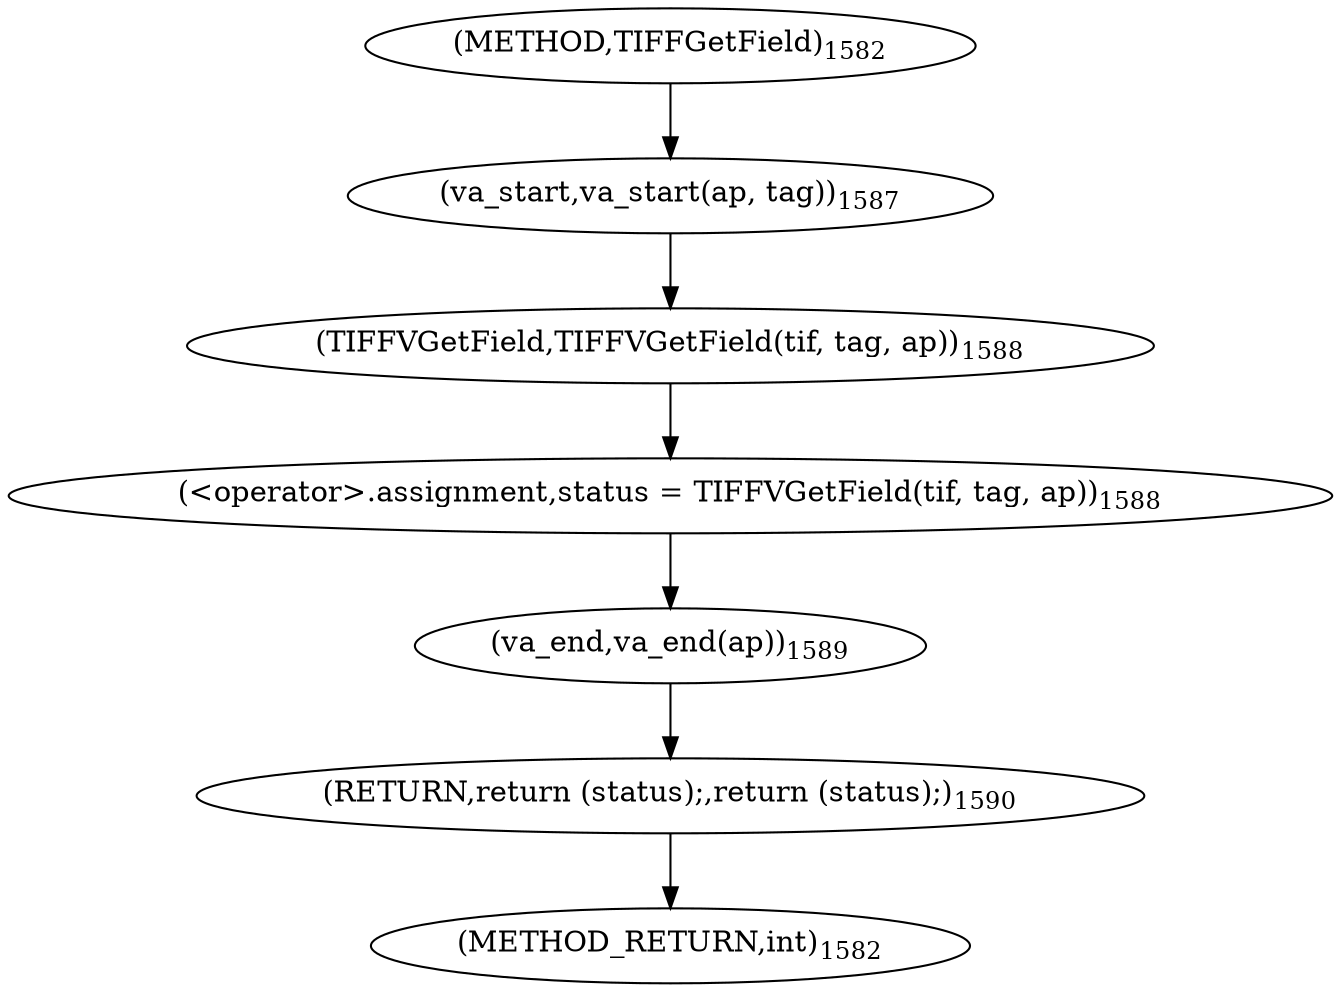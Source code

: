 digraph "TIFFGetField" {  
"43161" [label = <(va_start,va_start(ap, tag))<SUB>1587</SUB>> ]
"43164" [label = <(&lt;operator&gt;.assignment,status = TIFFVGetField(tif, tag, ap))<SUB>1588</SUB>> ]
"43170" [label = <(va_end,va_end(ap))<SUB>1589</SUB>> ]
"43172" [label = <(RETURN,return (status);,return (status);)<SUB>1590</SUB>> ]
"43166" [label = <(TIFFVGetField,TIFFVGetField(tif, tag, ap))<SUB>1588</SUB>> ]
"43155" [label = <(METHOD,TIFFGetField)<SUB>1582</SUB>> ]
"43174" [label = <(METHOD_RETURN,int)<SUB>1582</SUB>> ]
  "43161" -> "43166" 
  "43164" -> "43170" 
  "43170" -> "43172" 
  "43172" -> "43174" 
  "43166" -> "43164" 
  "43155" -> "43161" 
}
